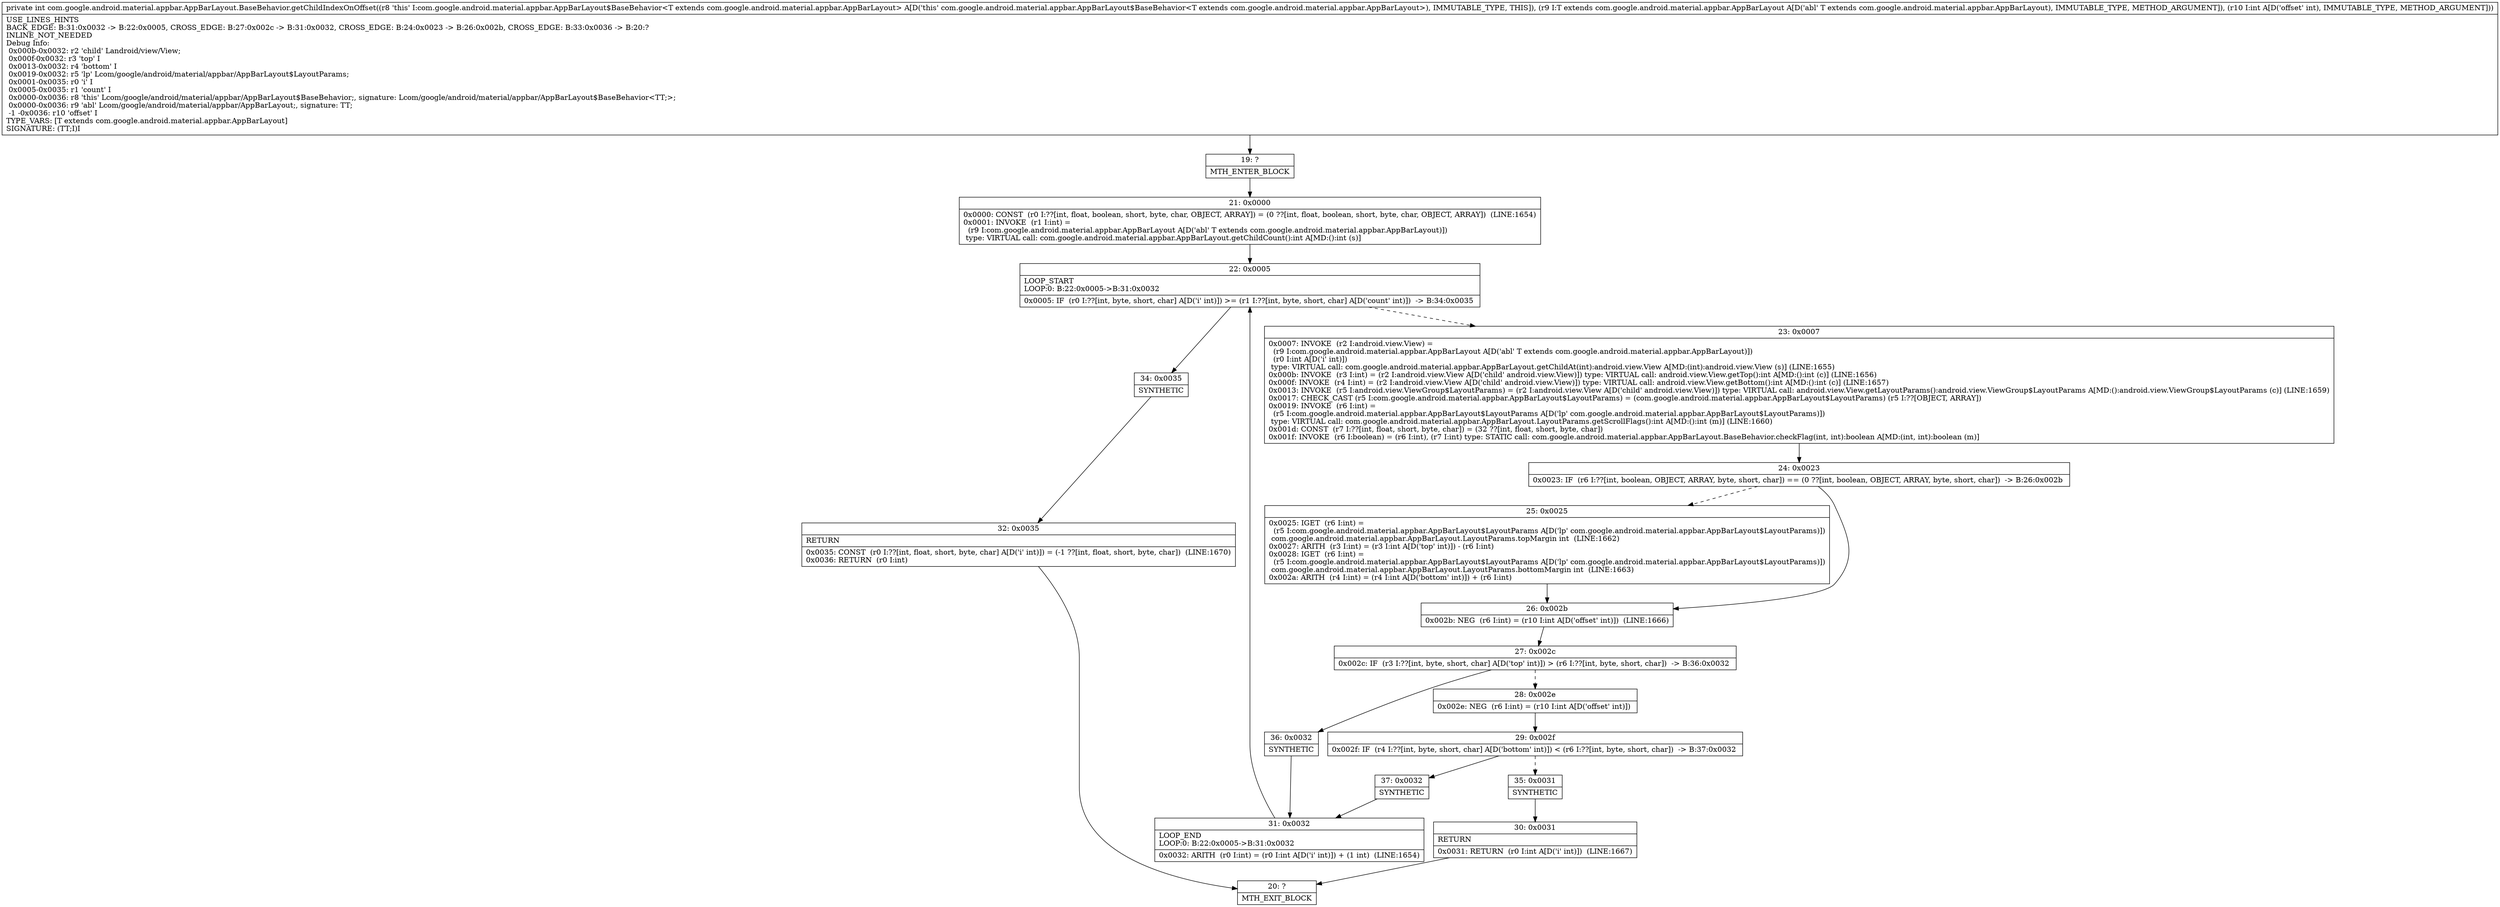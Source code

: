 digraph "CFG forcom.google.android.material.appbar.AppBarLayout.BaseBehavior.getChildIndexOnOffset(Lcom\/google\/android\/material\/appbar\/AppBarLayout;I)I" {
Node_19 [shape=record,label="{19\:\ ?|MTH_ENTER_BLOCK\l}"];
Node_21 [shape=record,label="{21\:\ 0x0000|0x0000: CONST  (r0 I:??[int, float, boolean, short, byte, char, OBJECT, ARRAY]) = (0 ??[int, float, boolean, short, byte, char, OBJECT, ARRAY])  (LINE:1654)\l0x0001: INVOKE  (r1 I:int) = \l  (r9 I:com.google.android.material.appbar.AppBarLayout A[D('abl' T extends com.google.android.material.appbar.AppBarLayout)])\l type: VIRTUAL call: com.google.android.material.appbar.AppBarLayout.getChildCount():int A[MD:():int (s)]\l}"];
Node_22 [shape=record,label="{22\:\ 0x0005|LOOP_START\lLOOP:0: B:22:0x0005\-\>B:31:0x0032\l|0x0005: IF  (r0 I:??[int, byte, short, char] A[D('i' int)]) \>= (r1 I:??[int, byte, short, char] A[D('count' int)])  \-\> B:34:0x0035 \l}"];
Node_23 [shape=record,label="{23\:\ 0x0007|0x0007: INVOKE  (r2 I:android.view.View) = \l  (r9 I:com.google.android.material.appbar.AppBarLayout A[D('abl' T extends com.google.android.material.appbar.AppBarLayout)])\l  (r0 I:int A[D('i' int)])\l type: VIRTUAL call: com.google.android.material.appbar.AppBarLayout.getChildAt(int):android.view.View A[MD:(int):android.view.View (s)] (LINE:1655)\l0x000b: INVOKE  (r3 I:int) = (r2 I:android.view.View A[D('child' android.view.View)]) type: VIRTUAL call: android.view.View.getTop():int A[MD:():int (c)] (LINE:1656)\l0x000f: INVOKE  (r4 I:int) = (r2 I:android.view.View A[D('child' android.view.View)]) type: VIRTUAL call: android.view.View.getBottom():int A[MD:():int (c)] (LINE:1657)\l0x0013: INVOKE  (r5 I:android.view.ViewGroup$LayoutParams) = (r2 I:android.view.View A[D('child' android.view.View)]) type: VIRTUAL call: android.view.View.getLayoutParams():android.view.ViewGroup$LayoutParams A[MD:():android.view.ViewGroup$LayoutParams (c)] (LINE:1659)\l0x0017: CHECK_CAST (r5 I:com.google.android.material.appbar.AppBarLayout$LayoutParams) = (com.google.android.material.appbar.AppBarLayout$LayoutParams) (r5 I:??[OBJECT, ARRAY]) \l0x0019: INVOKE  (r6 I:int) = \l  (r5 I:com.google.android.material.appbar.AppBarLayout$LayoutParams A[D('lp' com.google.android.material.appbar.AppBarLayout$LayoutParams)])\l type: VIRTUAL call: com.google.android.material.appbar.AppBarLayout.LayoutParams.getScrollFlags():int A[MD:():int (m)] (LINE:1660)\l0x001d: CONST  (r7 I:??[int, float, short, byte, char]) = (32 ??[int, float, short, byte, char]) \l0x001f: INVOKE  (r6 I:boolean) = (r6 I:int), (r7 I:int) type: STATIC call: com.google.android.material.appbar.AppBarLayout.BaseBehavior.checkFlag(int, int):boolean A[MD:(int, int):boolean (m)]\l}"];
Node_24 [shape=record,label="{24\:\ 0x0023|0x0023: IF  (r6 I:??[int, boolean, OBJECT, ARRAY, byte, short, char]) == (0 ??[int, boolean, OBJECT, ARRAY, byte, short, char])  \-\> B:26:0x002b \l}"];
Node_25 [shape=record,label="{25\:\ 0x0025|0x0025: IGET  (r6 I:int) = \l  (r5 I:com.google.android.material.appbar.AppBarLayout$LayoutParams A[D('lp' com.google.android.material.appbar.AppBarLayout$LayoutParams)])\l com.google.android.material.appbar.AppBarLayout.LayoutParams.topMargin int  (LINE:1662)\l0x0027: ARITH  (r3 I:int) = (r3 I:int A[D('top' int)]) \- (r6 I:int) \l0x0028: IGET  (r6 I:int) = \l  (r5 I:com.google.android.material.appbar.AppBarLayout$LayoutParams A[D('lp' com.google.android.material.appbar.AppBarLayout$LayoutParams)])\l com.google.android.material.appbar.AppBarLayout.LayoutParams.bottomMargin int  (LINE:1663)\l0x002a: ARITH  (r4 I:int) = (r4 I:int A[D('bottom' int)]) + (r6 I:int) \l}"];
Node_26 [shape=record,label="{26\:\ 0x002b|0x002b: NEG  (r6 I:int) = (r10 I:int A[D('offset' int)])  (LINE:1666)\l}"];
Node_27 [shape=record,label="{27\:\ 0x002c|0x002c: IF  (r3 I:??[int, byte, short, char] A[D('top' int)]) \> (r6 I:??[int, byte, short, char])  \-\> B:36:0x0032 \l}"];
Node_28 [shape=record,label="{28\:\ 0x002e|0x002e: NEG  (r6 I:int) = (r10 I:int A[D('offset' int)]) \l}"];
Node_29 [shape=record,label="{29\:\ 0x002f|0x002f: IF  (r4 I:??[int, byte, short, char] A[D('bottom' int)]) \< (r6 I:??[int, byte, short, char])  \-\> B:37:0x0032 \l}"];
Node_35 [shape=record,label="{35\:\ 0x0031|SYNTHETIC\l}"];
Node_30 [shape=record,label="{30\:\ 0x0031|RETURN\l|0x0031: RETURN  (r0 I:int A[D('i' int)])  (LINE:1667)\l}"];
Node_20 [shape=record,label="{20\:\ ?|MTH_EXIT_BLOCK\l}"];
Node_37 [shape=record,label="{37\:\ 0x0032|SYNTHETIC\l}"];
Node_31 [shape=record,label="{31\:\ 0x0032|LOOP_END\lLOOP:0: B:22:0x0005\-\>B:31:0x0032\l|0x0032: ARITH  (r0 I:int) = (r0 I:int A[D('i' int)]) + (1 int)  (LINE:1654)\l}"];
Node_36 [shape=record,label="{36\:\ 0x0032|SYNTHETIC\l}"];
Node_34 [shape=record,label="{34\:\ 0x0035|SYNTHETIC\l}"];
Node_32 [shape=record,label="{32\:\ 0x0035|RETURN\l|0x0035: CONST  (r0 I:??[int, float, short, byte, char] A[D('i' int)]) = (\-1 ??[int, float, short, byte, char])  (LINE:1670)\l0x0036: RETURN  (r0 I:int) \l}"];
MethodNode[shape=record,label="{private int com.google.android.material.appbar.AppBarLayout.BaseBehavior.getChildIndexOnOffset((r8 'this' I:com.google.android.material.appbar.AppBarLayout$BaseBehavior\<T extends com.google.android.material.appbar.AppBarLayout\> A[D('this' com.google.android.material.appbar.AppBarLayout$BaseBehavior\<T extends com.google.android.material.appbar.AppBarLayout\>), IMMUTABLE_TYPE, THIS]), (r9 I:T extends com.google.android.material.appbar.AppBarLayout A[D('abl' T extends com.google.android.material.appbar.AppBarLayout), IMMUTABLE_TYPE, METHOD_ARGUMENT]), (r10 I:int A[D('offset' int), IMMUTABLE_TYPE, METHOD_ARGUMENT]))  | USE_LINES_HINTS\lBACK_EDGE: B:31:0x0032 \-\> B:22:0x0005, CROSS_EDGE: B:27:0x002c \-\> B:31:0x0032, CROSS_EDGE: B:24:0x0023 \-\> B:26:0x002b, CROSS_EDGE: B:33:0x0036 \-\> B:20:?\lINLINE_NOT_NEEDED\lDebug Info:\l  0x000b\-0x0032: r2 'child' Landroid\/view\/View;\l  0x000f\-0x0032: r3 'top' I\l  0x0013\-0x0032: r4 'bottom' I\l  0x0019\-0x0032: r5 'lp' Lcom\/google\/android\/material\/appbar\/AppBarLayout$LayoutParams;\l  0x0001\-0x0035: r0 'i' I\l  0x0005\-0x0035: r1 'count' I\l  0x0000\-0x0036: r8 'this' Lcom\/google\/android\/material\/appbar\/AppBarLayout$BaseBehavior;, signature: Lcom\/google\/android\/material\/appbar\/AppBarLayout$BaseBehavior\<TT;\>;\l  0x0000\-0x0036: r9 'abl' Lcom\/google\/android\/material\/appbar\/AppBarLayout;, signature: TT;\l  \-1 \-0x0036: r10 'offset' I\lTYPE_VARS: [T extends com.google.android.material.appbar.AppBarLayout]\lSIGNATURE: (TT;I)I\l}"];
MethodNode -> Node_19;Node_19 -> Node_21;
Node_21 -> Node_22;
Node_22 -> Node_23[style=dashed];
Node_22 -> Node_34;
Node_23 -> Node_24;
Node_24 -> Node_25[style=dashed];
Node_24 -> Node_26;
Node_25 -> Node_26;
Node_26 -> Node_27;
Node_27 -> Node_28[style=dashed];
Node_27 -> Node_36;
Node_28 -> Node_29;
Node_29 -> Node_35[style=dashed];
Node_29 -> Node_37;
Node_35 -> Node_30;
Node_30 -> Node_20;
Node_37 -> Node_31;
Node_31 -> Node_22;
Node_36 -> Node_31;
Node_34 -> Node_32;
Node_32 -> Node_20;
}


